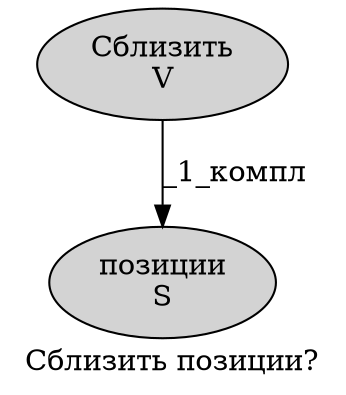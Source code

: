 digraph SENTENCE_1059 {
	graph [label="Сблизить позиции?"]
	node [style=filled]
		0 [label="Сблизить
V" color="" fillcolor=lightgray penwidth=1 shape=ellipse]
		1 [label="позиции
S" color="" fillcolor=lightgray penwidth=1 shape=ellipse]
			0 -> 1 [label="_1_компл"]
}
